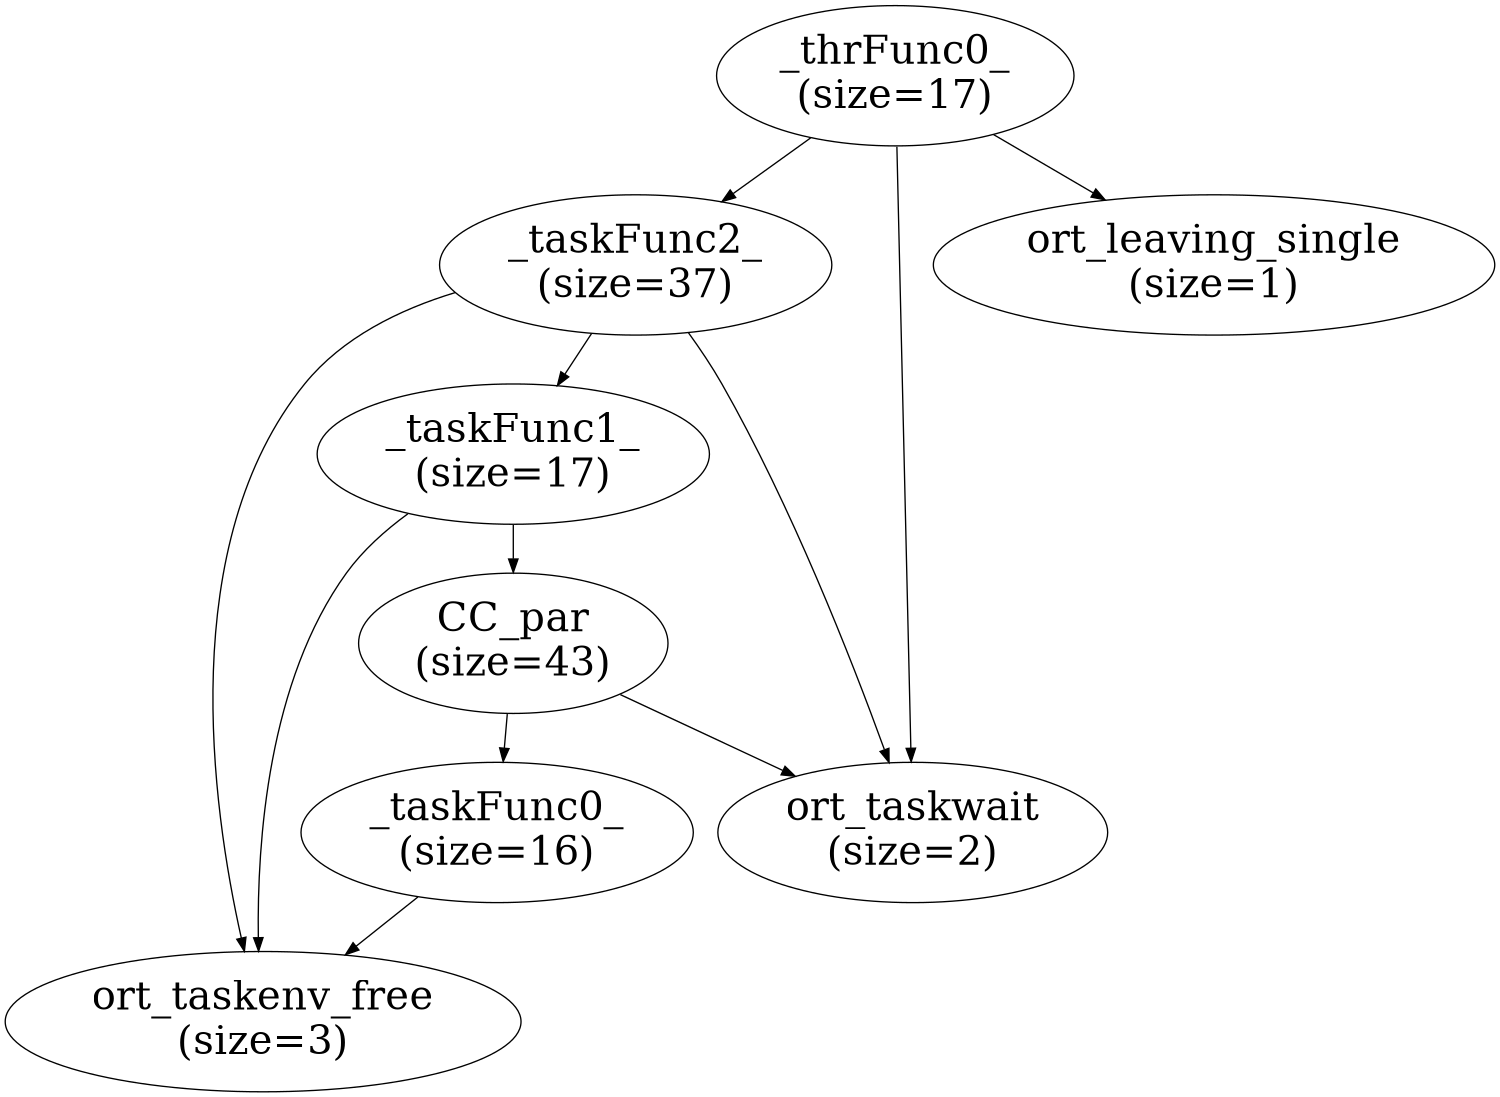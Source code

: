 digraph "" {
  size="10,8";
  rankdir=TB;
  center=1;
  rotate=0;
   {
   node [shape=plaintext,fontsize=10,fontname="Segoe UI Emoji"];
   }
   0 [label="_thrFunc0_\n(size=17)",fontsize=30]
   1 [label="_taskFunc2_\n(size=37)",fontsize=30]
   2 [label="_taskFunc1_\n(size=17)",fontsize=30]
   3 [label="CC_par\n(size=43)",fontsize=30]
   4 [label="_taskFunc0_\n(size=16)",fontsize=30]
   5 [label="ort_taskenv_free\n(size=3)",fontsize=30]
   6 [label="ort_taskwait\n(size=2)",fontsize=30]
   7 [label="ort_leaving_single\n(size=1)",fontsize=30]
   0->1
   0->6
   0->7
   1->2
   1->6
   1->5
   2->3
   2->5
   3->4
   3->6
   4->5
}
